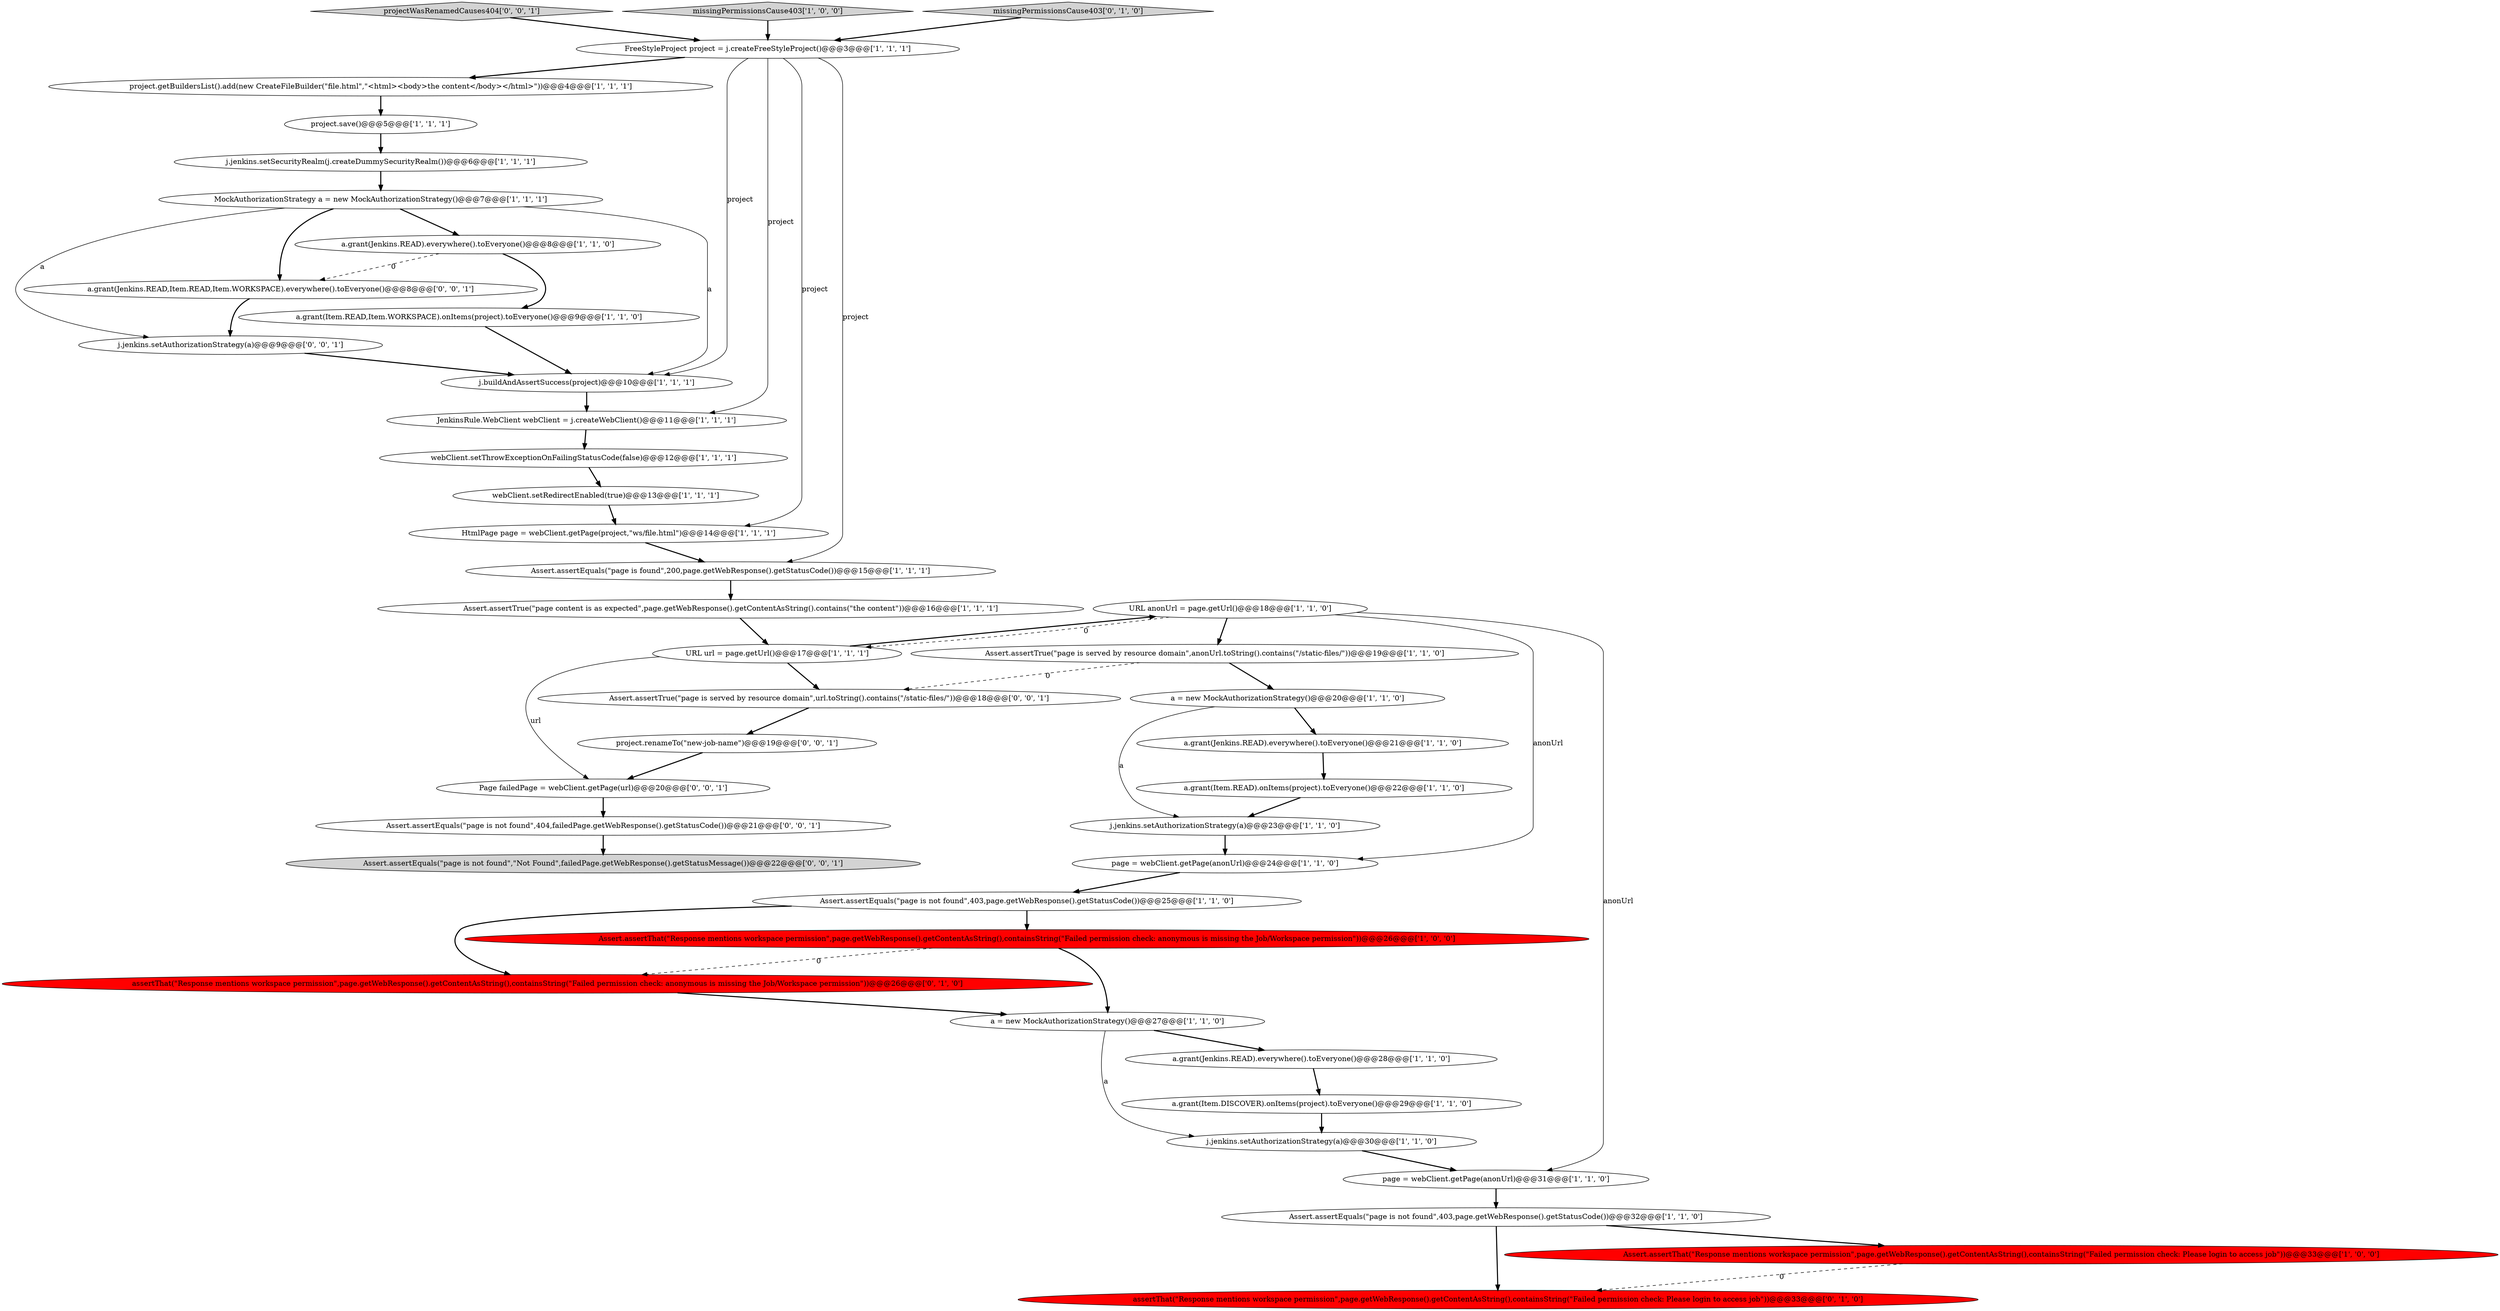digraph {
19 [style = filled, label = "a.grant(Jenkins.READ).everywhere().toEveryone()@@@28@@@['1', '1', '0']", fillcolor = white, shape = ellipse image = "AAA0AAABBB1BBB"];
3 [style = filled, label = "a.grant(Jenkins.READ).everywhere().toEveryone()@@@8@@@['1', '1', '0']", fillcolor = white, shape = ellipse image = "AAA0AAABBB1BBB"];
16 [style = filled, label = "a.grant(Item.READ).onItems(project).toEveryone()@@@22@@@['1', '1', '0']", fillcolor = white, shape = ellipse image = "AAA0AAABBB1BBB"];
37 [style = filled, label = "Assert.assertTrue(\"page is served by resource domain\",url.toString().contains(\"/static-files/\"))@@@18@@@['0', '0', '1']", fillcolor = white, shape = ellipse image = "AAA0AAABBB3BBB"];
26 [style = filled, label = "j.jenkins.setAuthorizationStrategy(a)@@@23@@@['1', '1', '0']", fillcolor = white, shape = ellipse image = "AAA0AAABBB1BBB"];
20 [style = filled, label = "Assert.assertEquals(\"page is not found\",403,page.getWebResponse().getStatusCode())@@@25@@@['1', '1', '0']", fillcolor = white, shape = ellipse image = "AAA0AAABBB1BBB"];
34 [style = filled, label = "assertThat(\"Response mentions workspace permission\",page.getWebResponse().getContentAsString(),containsString(\"Failed permission check: Please login to access job\"))@@@33@@@['0', '1', '0']", fillcolor = red, shape = ellipse image = "AAA1AAABBB2BBB"];
39 [style = filled, label = "projectWasRenamedCauses404['0', '0', '1']", fillcolor = lightgray, shape = diamond image = "AAA0AAABBB3BBB"];
0 [style = filled, label = "project.save()@@@5@@@['1', '1', '1']", fillcolor = white, shape = ellipse image = "AAA0AAABBB1BBB"];
32 [style = filled, label = "assertThat(\"Response mentions workspace permission\",page.getWebResponse().getContentAsString(),containsString(\"Failed permission check: anonymous is missing the Job/Workspace permission\"))@@@26@@@['0', '1', '0']", fillcolor = red, shape = ellipse image = "AAA1AAABBB2BBB"];
28 [style = filled, label = "a = new MockAuthorizationStrategy()@@@27@@@['1', '1', '0']", fillcolor = white, shape = ellipse image = "AAA0AAABBB1BBB"];
8 [style = filled, label = "a = new MockAuthorizationStrategy()@@@20@@@['1', '1', '0']", fillcolor = white, shape = ellipse image = "AAA0AAABBB1BBB"];
29 [style = filled, label = "page = webClient.getPage(anonUrl)@@@31@@@['1', '1', '0']", fillcolor = white, shape = ellipse image = "AAA0AAABBB1BBB"];
21 [style = filled, label = "HtmlPage page = webClient.getPage(project,\"ws/file.html\")@@@14@@@['1', '1', '1']", fillcolor = white, shape = ellipse image = "AAA0AAABBB1BBB"];
41 [style = filled, label = "Page failedPage = webClient.getPage(url)@@@20@@@['0', '0', '1']", fillcolor = white, shape = ellipse image = "AAA0AAABBB3BBB"];
12 [style = filled, label = "JenkinsRule.WebClient webClient = j.createWebClient()@@@11@@@['1', '1', '1']", fillcolor = white, shape = ellipse image = "AAA0AAABBB1BBB"];
10 [style = filled, label = "page = webClient.getPage(anonUrl)@@@24@@@['1', '1', '0']", fillcolor = white, shape = ellipse image = "AAA0AAABBB1BBB"];
18 [style = filled, label = "Assert.assertEquals(\"page is found\",200,page.getWebResponse().getStatusCode())@@@15@@@['1', '1', '1']", fillcolor = white, shape = ellipse image = "AAA0AAABBB1BBB"];
30 [style = filled, label = "URL anonUrl = page.getUrl()@@@18@@@['1', '1', '0']", fillcolor = white, shape = ellipse image = "AAA0AAABBB1BBB"];
40 [style = filled, label = "Assert.assertEquals(\"page is not found\",\"Not Found\",failedPage.getWebResponse().getStatusMessage())@@@22@@@['0', '0', '1']", fillcolor = lightgray, shape = ellipse image = "AAA0AAABBB3BBB"];
1 [style = filled, label = "Assert.assertEquals(\"page is not found\",403,page.getWebResponse().getStatusCode())@@@32@@@['1', '1', '0']", fillcolor = white, shape = ellipse image = "AAA0AAABBB1BBB"];
22 [style = filled, label = "j.jenkins.setSecurityRealm(j.createDummySecurityRealm())@@@6@@@['1', '1', '1']", fillcolor = white, shape = ellipse image = "AAA0AAABBB1BBB"];
36 [style = filled, label = "j.jenkins.setAuthorizationStrategy(a)@@@9@@@['0', '0', '1']", fillcolor = white, shape = ellipse image = "AAA0AAABBB3BBB"];
38 [style = filled, label = "project.renameTo(\"new-job-name\")@@@19@@@['0', '0', '1']", fillcolor = white, shape = ellipse image = "AAA0AAABBB3BBB"];
14 [style = filled, label = "MockAuthorizationStrategy a = new MockAuthorizationStrategy()@@@7@@@['1', '1', '1']", fillcolor = white, shape = ellipse image = "AAA0AAABBB1BBB"];
13 [style = filled, label = "Assert.assertThat(\"Response mentions workspace permission\",page.getWebResponse().getContentAsString(),containsString(\"Failed permission check: anonymous is missing the Job/Workspace permission\"))@@@26@@@['1', '0', '0']", fillcolor = red, shape = ellipse image = "AAA1AAABBB1BBB"];
2 [style = filled, label = "a.grant(Item.DISCOVER).onItems(project).toEveryone()@@@29@@@['1', '1', '0']", fillcolor = white, shape = ellipse image = "AAA0AAABBB1BBB"];
23 [style = filled, label = "URL url = page.getUrl()@@@17@@@['1', '1', '1']", fillcolor = white, shape = ellipse image = "AAA0AAABBB1BBB"];
24 [style = filled, label = "webClient.setRedirectEnabled(true)@@@13@@@['1', '1', '1']", fillcolor = white, shape = ellipse image = "AAA0AAABBB1BBB"];
15 [style = filled, label = "Assert.assertTrue(\"page content is as expected\",page.getWebResponse().getContentAsString().contains(\"the content\"))@@@16@@@['1', '1', '1']", fillcolor = white, shape = ellipse image = "AAA0AAABBB1BBB"];
6 [style = filled, label = "project.getBuildersList().add(new CreateFileBuilder(\"file.html\",\"<html><body>the content</body></html>\"))@@@4@@@['1', '1', '1']", fillcolor = white, shape = ellipse image = "AAA0AAABBB1BBB"];
5 [style = filled, label = "a.grant(Item.READ,Item.WORKSPACE).onItems(project).toEveryone()@@@9@@@['1', '1', '0']", fillcolor = white, shape = ellipse image = "AAA0AAABBB1BBB"];
7 [style = filled, label = "webClient.setThrowExceptionOnFailingStatusCode(false)@@@12@@@['1', '1', '1']", fillcolor = white, shape = ellipse image = "AAA0AAABBB1BBB"];
35 [style = filled, label = "Assert.assertEquals(\"page is not found\",404,failedPage.getWebResponse().getStatusCode())@@@21@@@['0', '0', '1']", fillcolor = white, shape = ellipse image = "AAA0AAABBB3BBB"];
4 [style = filled, label = "FreeStyleProject project = j.createFreeStyleProject()@@@3@@@['1', '1', '1']", fillcolor = white, shape = ellipse image = "AAA0AAABBB1BBB"];
31 [style = filled, label = "missingPermissionsCause403['1', '0', '0']", fillcolor = lightgray, shape = diamond image = "AAA0AAABBB1BBB"];
25 [style = filled, label = "j.jenkins.setAuthorizationStrategy(a)@@@30@@@['1', '1', '0']", fillcolor = white, shape = ellipse image = "AAA0AAABBB1BBB"];
33 [style = filled, label = "missingPermissionsCause403['0', '1', '0']", fillcolor = lightgray, shape = diamond image = "AAA0AAABBB2BBB"];
27 [style = filled, label = "a.grant(Jenkins.READ).everywhere().toEveryone()@@@21@@@['1', '1', '0']", fillcolor = white, shape = ellipse image = "AAA0AAABBB1BBB"];
17 [style = filled, label = "j.buildAndAssertSuccess(project)@@@10@@@['1', '1', '1']", fillcolor = white, shape = ellipse image = "AAA0AAABBB1BBB"];
42 [style = filled, label = "a.grant(Jenkins.READ,Item.READ,Item.WORKSPACE).everywhere().toEveryone()@@@8@@@['0', '0', '1']", fillcolor = white, shape = ellipse image = "AAA0AAABBB3BBB"];
11 [style = filled, label = "Assert.assertThat(\"Response mentions workspace permission\",page.getWebResponse().getContentAsString(),containsString(\"Failed permission check: Please login to access job\"))@@@33@@@['1', '0', '0']", fillcolor = red, shape = ellipse image = "AAA1AAABBB1BBB"];
9 [style = filled, label = "Assert.assertTrue(\"page is served by resource domain\",anonUrl.toString().contains(\"/static-files/\"))@@@19@@@['1', '1', '0']", fillcolor = white, shape = ellipse image = "AAA0AAABBB1BBB"];
14->3 [style = bold, label=""];
4->18 [style = solid, label="project"];
15->23 [style = bold, label=""];
10->20 [style = bold, label=""];
20->13 [style = bold, label=""];
23->30 [style = bold, label=""];
26->10 [style = bold, label=""];
4->6 [style = bold, label=""];
11->34 [style = dashed, label="0"];
33->4 [style = bold, label=""];
30->29 [style = solid, label="anonUrl"];
18->15 [style = bold, label=""];
14->42 [style = bold, label=""];
16->26 [style = bold, label=""];
8->26 [style = solid, label="a"];
20->32 [style = bold, label=""];
31->4 [style = bold, label=""];
30->9 [style = bold, label=""];
6->0 [style = bold, label=""];
38->41 [style = bold, label=""];
19->2 [style = bold, label=""];
25->29 [style = bold, label=""];
27->16 [style = bold, label=""];
42->36 [style = bold, label=""];
9->8 [style = bold, label=""];
5->17 [style = bold, label=""];
39->4 [style = bold, label=""];
12->7 [style = bold, label=""];
21->18 [style = bold, label=""];
1->11 [style = bold, label=""];
9->37 [style = dashed, label="0"];
13->32 [style = dashed, label="0"];
14->17 [style = solid, label="a"];
35->40 [style = bold, label=""];
7->24 [style = bold, label=""];
3->5 [style = bold, label=""];
17->12 [style = bold, label=""];
1->34 [style = bold, label=""];
23->37 [style = bold, label=""];
30->23 [style = dashed, label="0"];
24->21 [style = bold, label=""];
4->17 [style = solid, label="project"];
37->38 [style = bold, label=""];
0->22 [style = bold, label=""];
4->21 [style = solid, label="project"];
30->10 [style = solid, label="anonUrl"];
23->41 [style = solid, label="url"];
28->19 [style = bold, label=""];
28->25 [style = solid, label="a"];
4->12 [style = solid, label="project"];
36->17 [style = bold, label=""];
29->1 [style = bold, label=""];
22->14 [style = bold, label=""];
8->27 [style = bold, label=""];
2->25 [style = bold, label=""];
32->28 [style = bold, label=""];
3->42 [style = dashed, label="0"];
13->28 [style = bold, label=""];
14->36 [style = solid, label="a"];
41->35 [style = bold, label=""];
}
